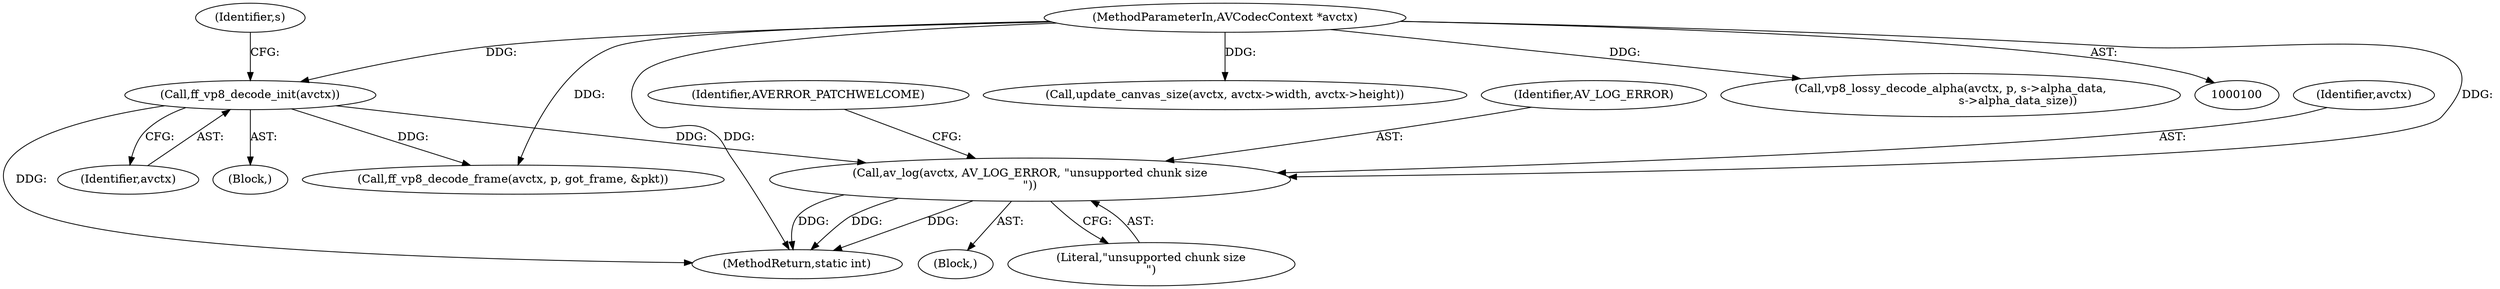 digraph "0_FFmpeg_6b5d3fb26fb4be48e4966e4b1d97c2165538d4ef_0@pointer" {
"1000148" [label="(Call,av_log(avctx, AV_LOG_ERROR, \"unsupported chunk size\n\"))"];
"1000121" [label="(Call,ff_vp8_decode_init(avctx))"];
"1000101" [label="(MethodParameterIn,AVCodecContext *avctx)"];
"1000150" [label="(Identifier,AV_LOG_ERROR)"];
"1000149" [label="(Identifier,avctx)"];
"1000181" [label="(Call,update_canvas_size(avctx, avctx->width, avctx->height))"];
"1000101" [label="(MethodParameterIn,AVCodecContext *avctx)"];
"1000147" [label="(Block,)"];
"1000122" [label="(Identifier,avctx)"];
"1000148" [label="(Call,av_log(avctx, AV_LOG_ERROR, \"unsupported chunk size\n\"))"];
"1000121" [label="(Call,ff_vp8_decode_init(avctx))"];
"1000169" [label="(Call,ff_vp8_decode_frame(avctx, p, got_frame, &pkt))"];
"1000196" [label="(Call,vp8_lossy_decode_alpha(avctx, p, s->alpha_data,\n                                     s->alpha_data_size))"];
"1000120" [label="(Block,)"];
"1000125" [label="(Identifier,s)"];
"1000213" [label="(MethodReturn,static int)"];
"1000151" [label="(Literal,\"unsupported chunk size\n\")"];
"1000153" [label="(Identifier,AVERROR_PATCHWELCOME)"];
"1000148" -> "1000147"  [label="AST: "];
"1000148" -> "1000151"  [label="CFG: "];
"1000149" -> "1000148"  [label="AST: "];
"1000150" -> "1000148"  [label="AST: "];
"1000151" -> "1000148"  [label="AST: "];
"1000153" -> "1000148"  [label="CFG: "];
"1000148" -> "1000213"  [label="DDG: "];
"1000148" -> "1000213"  [label="DDG: "];
"1000148" -> "1000213"  [label="DDG: "];
"1000121" -> "1000148"  [label="DDG: "];
"1000101" -> "1000148"  [label="DDG: "];
"1000121" -> "1000120"  [label="AST: "];
"1000121" -> "1000122"  [label="CFG: "];
"1000122" -> "1000121"  [label="AST: "];
"1000125" -> "1000121"  [label="CFG: "];
"1000121" -> "1000213"  [label="DDG: "];
"1000101" -> "1000121"  [label="DDG: "];
"1000121" -> "1000169"  [label="DDG: "];
"1000101" -> "1000100"  [label="AST: "];
"1000101" -> "1000213"  [label="DDG: "];
"1000101" -> "1000169"  [label="DDG: "];
"1000101" -> "1000181"  [label="DDG: "];
"1000101" -> "1000196"  [label="DDG: "];
}
